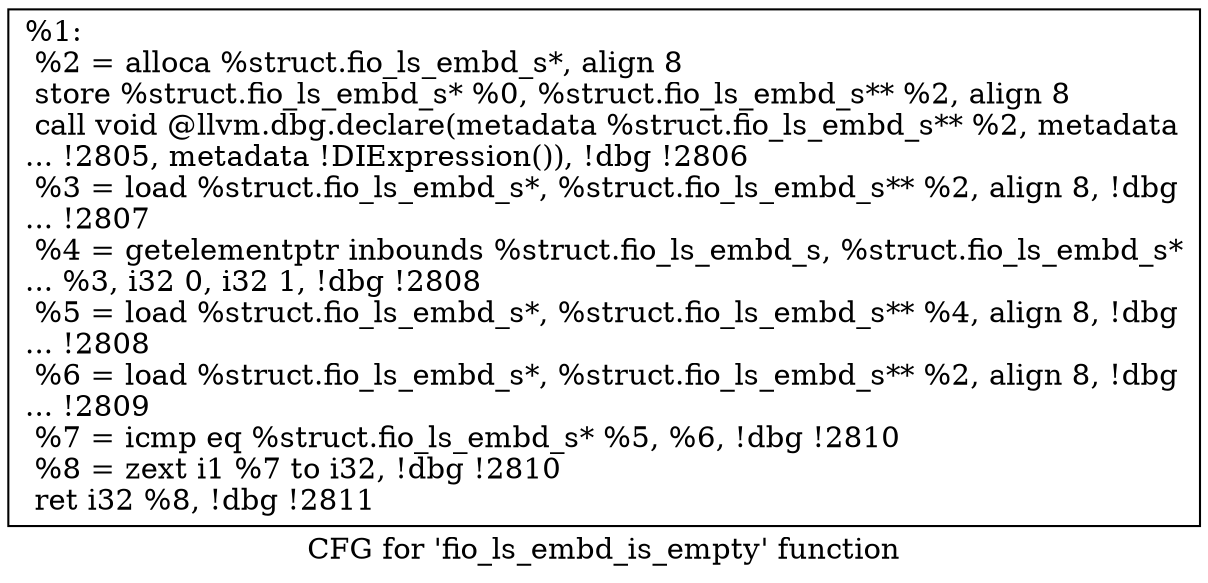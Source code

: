 digraph "CFG for 'fio_ls_embd_is_empty' function" {
	label="CFG for 'fio_ls_embd_is_empty' function";

	Node0x5568514855a0 [shape=record,label="{%1:\l  %2 = alloca %struct.fio_ls_embd_s*, align 8\l  store %struct.fio_ls_embd_s* %0, %struct.fio_ls_embd_s** %2, align 8\l  call void @llvm.dbg.declare(metadata %struct.fio_ls_embd_s** %2, metadata\l... !2805, metadata !DIExpression()), !dbg !2806\l  %3 = load %struct.fio_ls_embd_s*, %struct.fio_ls_embd_s** %2, align 8, !dbg\l... !2807\l  %4 = getelementptr inbounds %struct.fio_ls_embd_s, %struct.fio_ls_embd_s*\l... %3, i32 0, i32 1, !dbg !2808\l  %5 = load %struct.fio_ls_embd_s*, %struct.fio_ls_embd_s** %4, align 8, !dbg\l... !2808\l  %6 = load %struct.fio_ls_embd_s*, %struct.fio_ls_embd_s** %2, align 8, !dbg\l... !2809\l  %7 = icmp eq %struct.fio_ls_embd_s* %5, %6, !dbg !2810\l  %8 = zext i1 %7 to i32, !dbg !2810\l  ret i32 %8, !dbg !2811\l}"];
}
